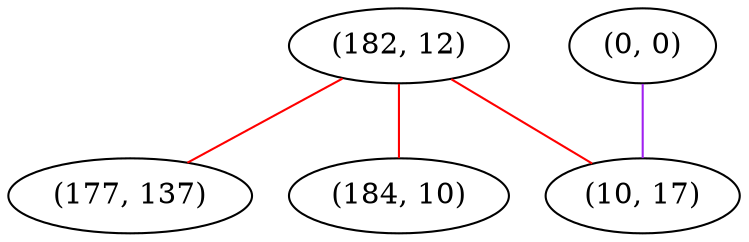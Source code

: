graph "" {
"(182, 12)";
"(0, 0)";
"(177, 137)";
"(10, 17)";
"(184, 10)";
"(182, 12)" -- "(177, 137)"  [color=red, key=0, weight=1];
"(182, 12)" -- "(10, 17)"  [color=red, key=0, weight=1];
"(182, 12)" -- "(184, 10)"  [color=red, key=0, weight=1];
"(0, 0)" -- "(10, 17)"  [color=purple, key=0, weight=4];
}
